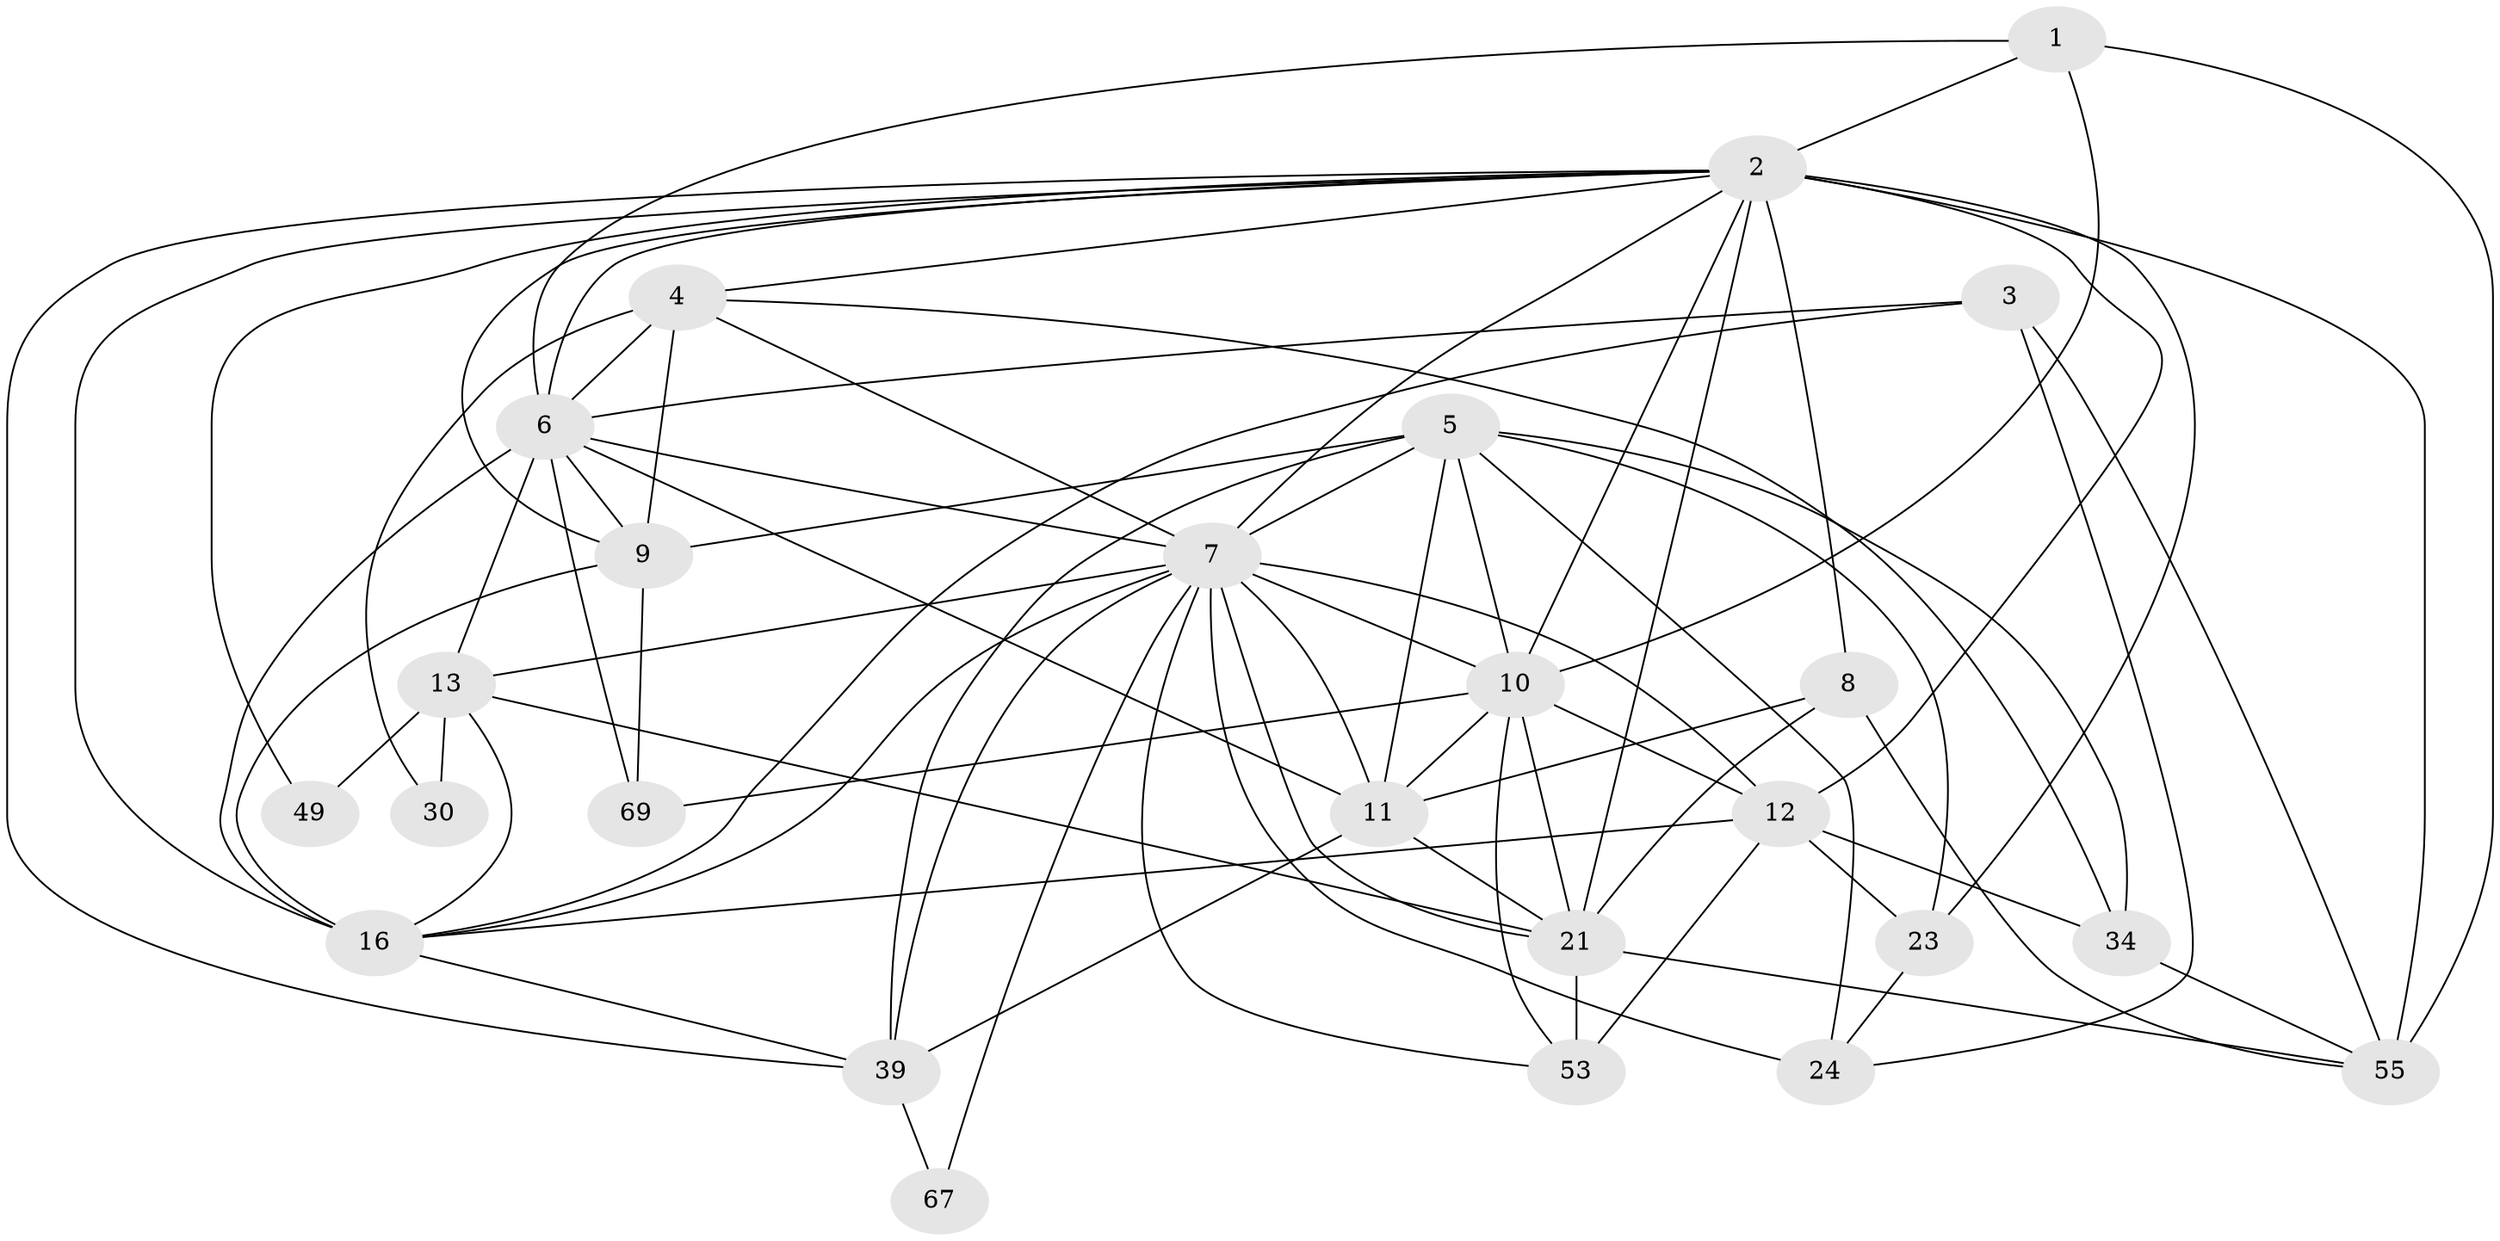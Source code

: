 // original degree distribution, {3: 0.2876712328767123, 7: 0.0136986301369863, 4: 0.3150684931506849, 5: 0.1643835616438356, 6: 0.1095890410958904, 2: 0.0958904109589041, 8: 0.0136986301369863}
// Generated by graph-tools (version 1.1) at 2025/18/03/04/25 18:18:54]
// undirected, 25 vertices, 76 edges
graph export_dot {
graph [start="1"]
  node [color=gray90,style=filled];
  1 [super="+56"];
  2 [super="+50+28+36+20"];
  3 [super="+52"];
  4 [super="+19+71"];
  5 [super="+25+73+59"];
  6 [super="+26+15"];
  7 [super="+65+33+17+32"];
  8 [super="+51"];
  9 [super="+29"];
  10 [super="+37+61"];
  11 [super="+18+72+42"];
  12 [super="+27+46"];
  13 [super="+14+44+48"];
  16 [super="+38+41"];
  21 [super="+57+22+45+43"];
  23;
  24 [super="+62"];
  30;
  34 [super="+35"];
  39 [super="+70"];
  49;
  53 [super="+66"];
  55 [super="+63"];
  67;
  69;
  1 -- 55;
  1 -- 6;
  1 -- 10;
  1 -- 2;
  2 -- 49;
  2 -- 21 [weight=2];
  2 -- 55 [weight=3];
  2 -- 6;
  2 -- 7;
  2 -- 4;
  2 -- 39;
  2 -- 23;
  2 -- 8 [weight=2];
  2 -- 9;
  2 -- 12;
  2 -- 10;
  2 -- 16 [weight=2];
  3 -- 24;
  3 -- 55;
  3 -- 16;
  3 -- 6;
  4 -- 9;
  4 -- 30;
  4 -- 7;
  4 -- 34;
  4 -- 6;
  5 -- 7;
  5 -- 39;
  5 -- 23;
  5 -- 24;
  5 -- 9;
  5 -- 10;
  5 -- 34;
  5 -- 11;
  6 -- 69;
  6 -- 11;
  6 -- 9;
  6 -- 7;
  6 -- 13;
  6 -- 16;
  7 -- 11;
  7 -- 24 [weight=2];
  7 -- 39;
  7 -- 12 [weight=2];
  7 -- 53;
  7 -- 67;
  7 -- 16;
  7 -- 13;
  7 -- 10;
  7 -- 21;
  8 -- 55;
  8 -- 11;
  8 -- 21;
  9 -- 16 [weight=2];
  9 -- 69;
  10 -- 11 [weight=3];
  10 -- 69;
  10 -- 12;
  10 -- 21 [weight=2];
  10 -- 53;
  11 -- 21;
  11 -- 39;
  12 -- 53 [weight=2];
  12 -- 34;
  12 -- 23;
  12 -- 16;
  13 -- 49 [weight=2];
  13 -- 30;
  13 -- 21;
  13 -- 16;
  16 -- 39;
  21 -- 53;
  21 -- 55;
  23 -- 24;
  34 -- 55;
  39 -- 67;
}
